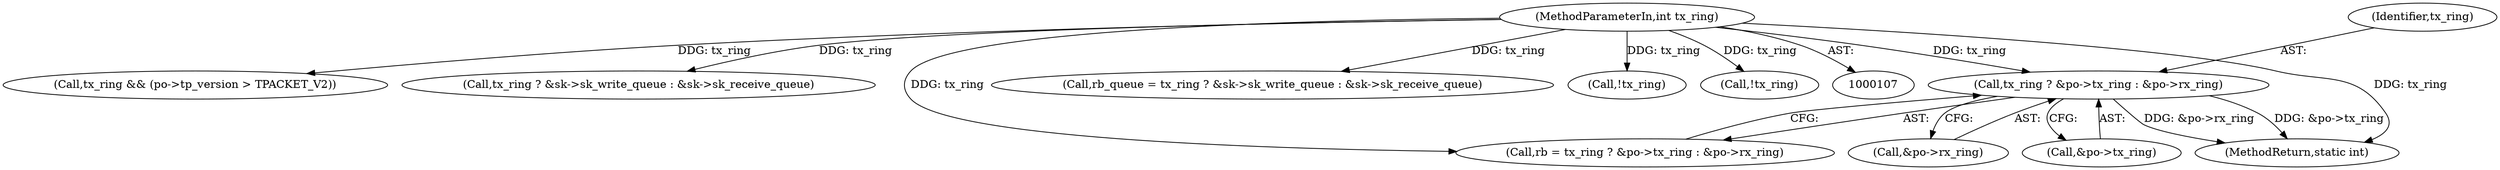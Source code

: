digraph "0_linux_84ac7260236a49c79eede91617700174c2c19b0c@pointer" {
"1000159" [label="(Call,tx_ring ? &po->tx_ring : &po->rx_ring)"];
"1000111" [label="(MethodParameterIn,int tx_ring)"];
"1000146" [label="(Call,tx_ring && (po->tp_version > TPACKET_V2))"];
"1000157" [label="(Call,rb = tx_ring ? &po->tx_ring : &po->rx_ring)"];
"1000111" [label="(MethodParameterIn,int tx_ring)"];
"1000159" [label="(Call,tx_ring ? &po->tx_ring : &po->rx_ring)"];
"1000171" [label="(Call,tx_ring ? &sk->sk_write_queue : &sk->sk_receive_queue)"];
"1000165" [label="(Call,&po->rx_ring)"];
"1000161" [label="(Call,&po->tx_ring)"];
"1000587" [label="(MethodReturn,static int)"];
"1000160" [label="(Identifier,tx_ring)"];
"1000169" [label="(Call,rb_queue = tx_ring ? &sk->sk_write_queue : &sk->sk_receive_queue)"];
"1000569" [label="(Call,!tx_ring)"];
"1000369" [label="(Call,!tx_ring)"];
"1000159" -> "1000157"  [label="AST: "];
"1000159" -> "1000161"  [label="CFG: "];
"1000159" -> "1000165"  [label="CFG: "];
"1000160" -> "1000159"  [label="AST: "];
"1000161" -> "1000159"  [label="AST: "];
"1000165" -> "1000159"  [label="AST: "];
"1000157" -> "1000159"  [label="CFG: "];
"1000159" -> "1000587"  [label="DDG: &po->tx_ring"];
"1000159" -> "1000587"  [label="DDG: &po->rx_ring"];
"1000111" -> "1000159"  [label="DDG: tx_ring"];
"1000111" -> "1000107"  [label="AST: "];
"1000111" -> "1000587"  [label="DDG: tx_ring"];
"1000111" -> "1000146"  [label="DDG: tx_ring"];
"1000111" -> "1000157"  [label="DDG: tx_ring"];
"1000111" -> "1000169"  [label="DDG: tx_ring"];
"1000111" -> "1000171"  [label="DDG: tx_ring"];
"1000111" -> "1000369"  [label="DDG: tx_ring"];
"1000111" -> "1000569"  [label="DDG: tx_ring"];
}
